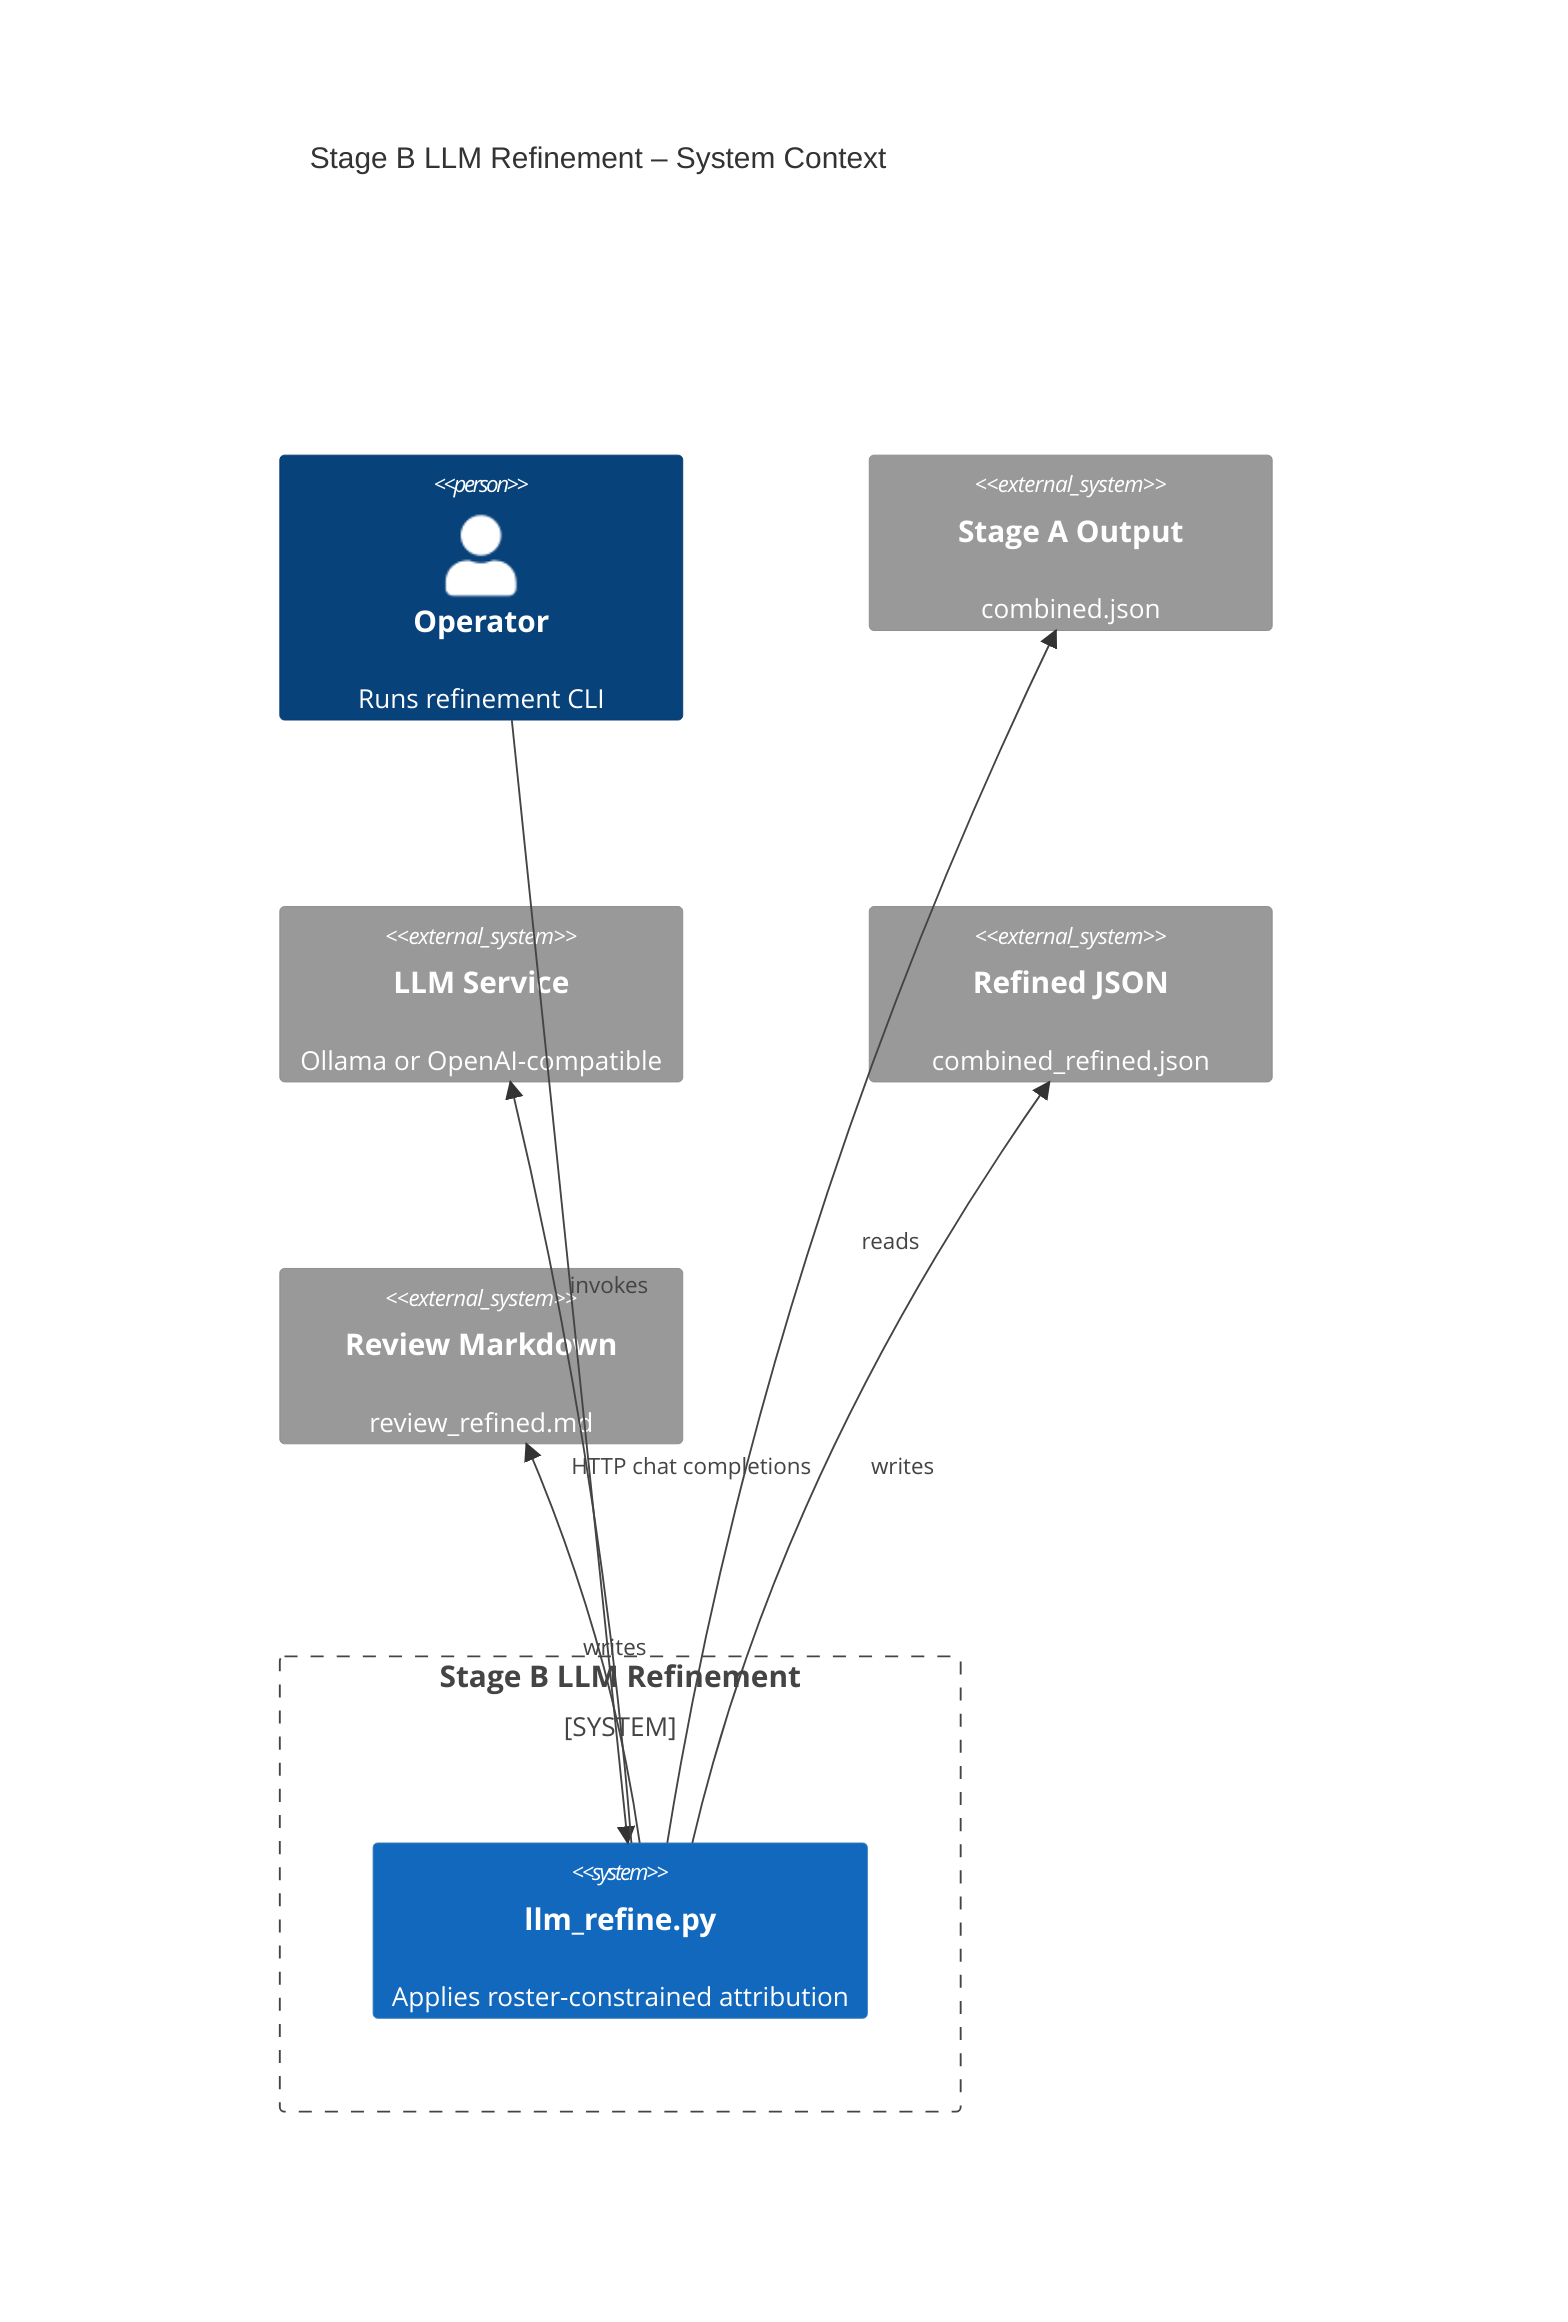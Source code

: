 C4Context
    title Stage B LLM Refinement – System Context

    Person(operator, "Operator", "Runs refinement CLI")

    System_Boundary(refine, "Stage B LLM Refinement") {
        System(cli, "llm_refine.py", "Applies roster-constrained attribution")
    }

    System_Ext(stagea, "Stage A Output", "combined.json")
    System_Ext(ollama, "LLM Service", "Ollama or OpenAI-compatible")
    System_Ext(outjson, "Refined JSON", "combined_refined.json")
    System_Ext(reviewmd, "Review Markdown", "review_refined.md")

    Rel(operator, cli, "invokes")
    Rel(cli, stagea, "reads")
    Rel(cli, ollama, "HTTP chat completions")
    Rel(cli, outjson, "writes")
    Rel(cli, reviewmd, "writes")

    UpdateLayoutConfig($c4ShapeInRow="3", $c4BoundaryInRow="1")
